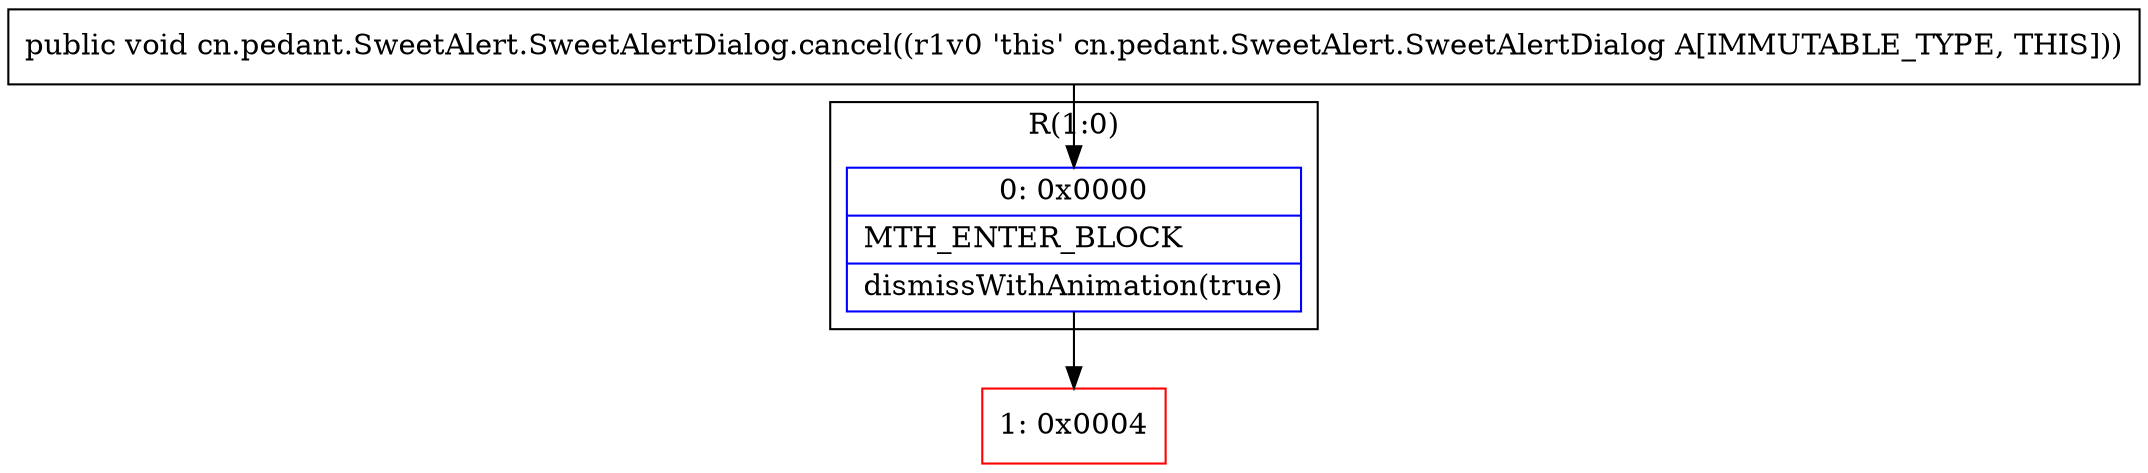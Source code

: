 digraph "CFG forcn.pedant.SweetAlert.SweetAlertDialog.cancel()V" {
subgraph cluster_Region_193290797 {
label = "R(1:0)";
node [shape=record,color=blue];
Node_0 [shape=record,label="{0\:\ 0x0000|MTH_ENTER_BLOCK\l|dismissWithAnimation(true)\l}"];
}
Node_1 [shape=record,color=red,label="{1\:\ 0x0004}"];
MethodNode[shape=record,label="{public void cn.pedant.SweetAlert.SweetAlertDialog.cancel((r1v0 'this' cn.pedant.SweetAlert.SweetAlertDialog A[IMMUTABLE_TYPE, THIS])) }"];
MethodNode -> Node_0;
Node_0 -> Node_1;
}

